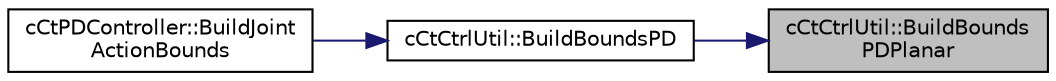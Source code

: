 digraph "cCtCtrlUtil::BuildBoundsPDPlanar"
{
 // LATEX_PDF_SIZE
  edge [fontname="Helvetica",fontsize="10",labelfontname="Helvetica",labelfontsize="10"];
  node [fontname="Helvetica",fontsize="10",shape=record];
  rankdir="RL";
  Node1 [label="cCtCtrlUtil::BuildBounds\lPDPlanar",height=0.2,width=0.4,color="black", fillcolor="grey75", style="filled", fontcolor="black",tooltip=" "];
  Node1 -> Node2 [dir="back",color="midnightblue",fontsize="10",style="solid",fontname="Helvetica"];
  Node2 [label="cCtCtrlUtil::BuildBoundsPD",height=0.2,width=0.4,color="black", fillcolor="white", style="filled",URL="$classc_ct_ctrl_util.html#a4b30b8894f720239a2c1caf064ee6bcd",tooltip=" "];
  Node2 -> Node3 [dir="back",color="midnightblue",fontsize="10",style="solid",fontname="Helvetica"];
  Node3 [label="cCtPDController::BuildJoint\lActionBounds",height=0.2,width=0.4,color="black", fillcolor="white", style="filled",URL="$classc_ct_p_d_controller.html#a84d48ee48ff3a158055c6e5c366ca324",tooltip=" "];
}
